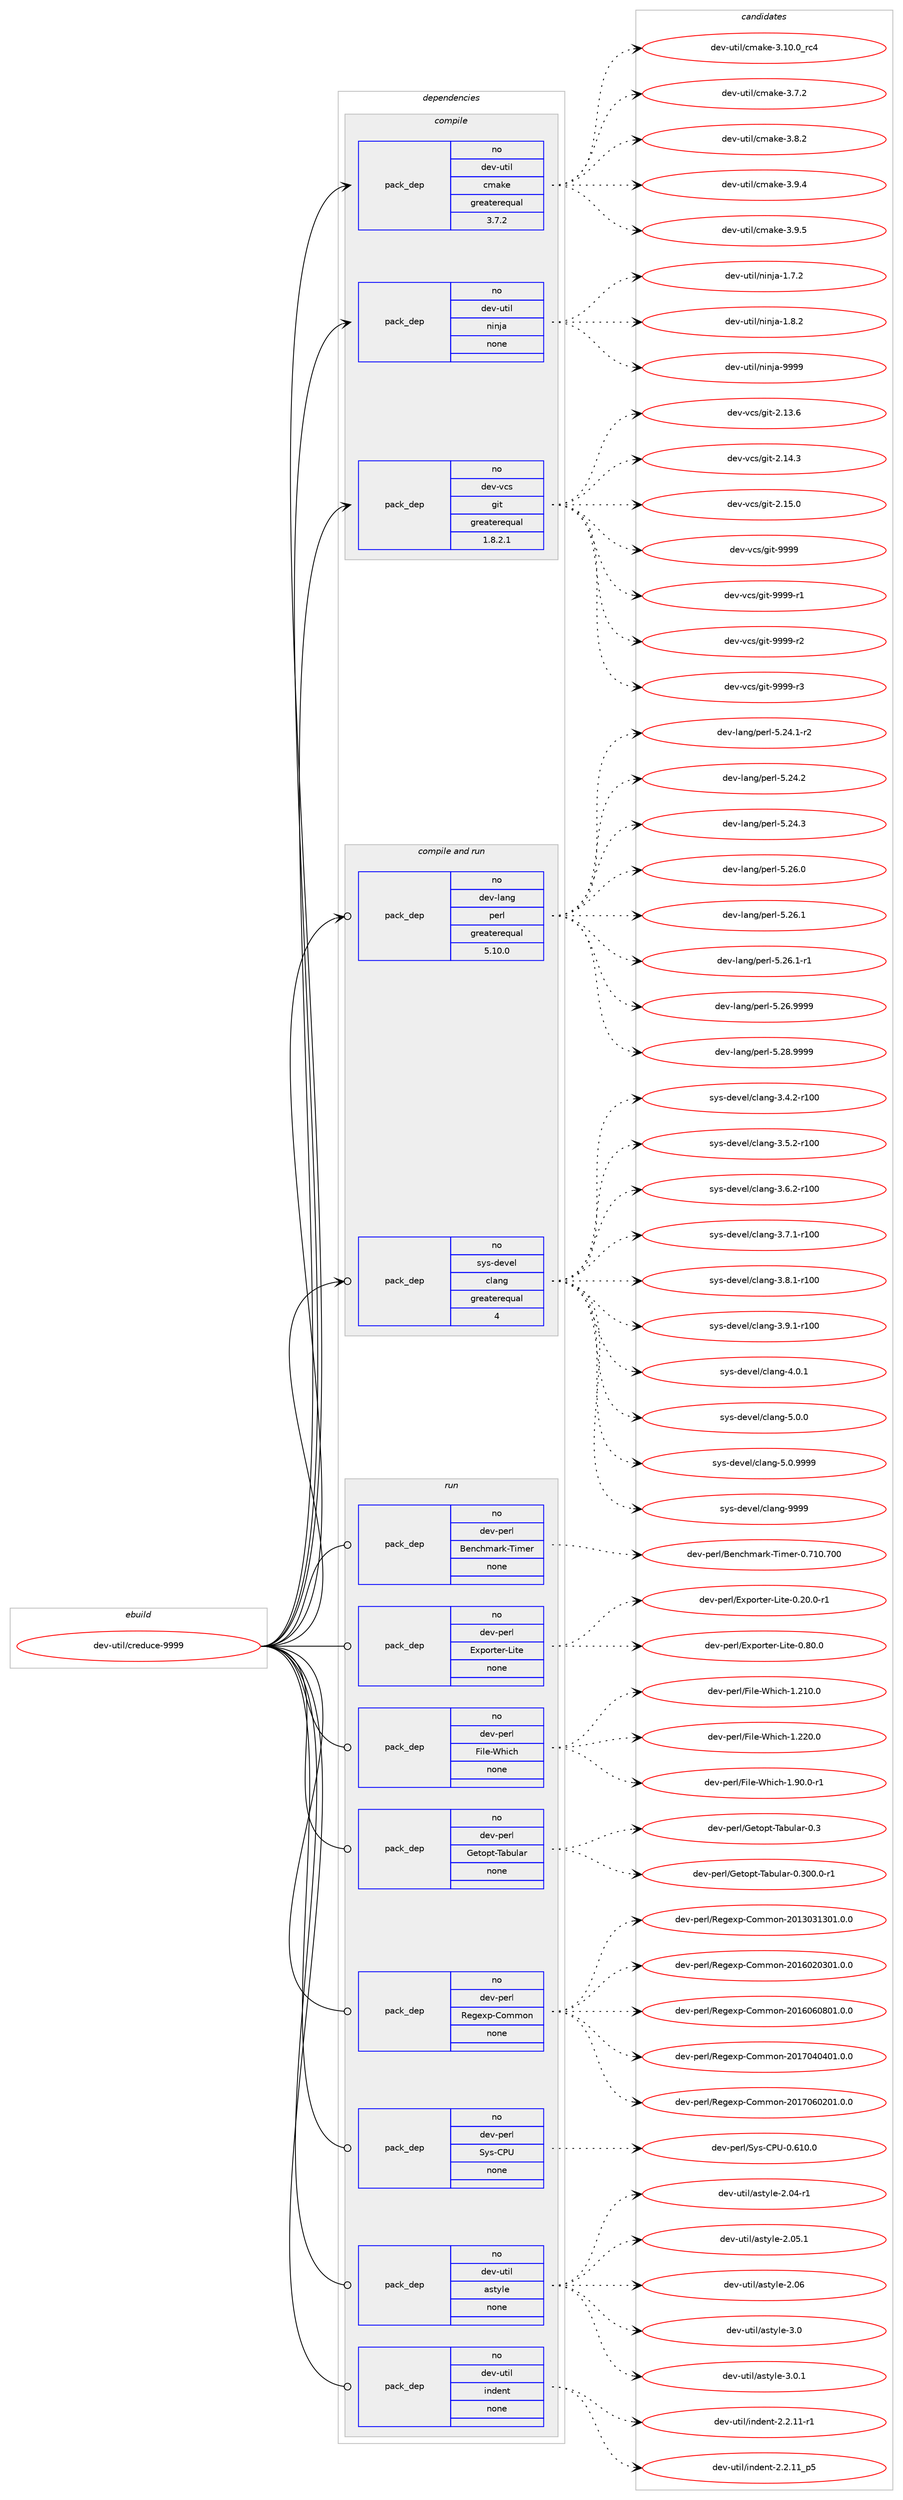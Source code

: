 digraph prolog {

# *************
# Graph options
# *************

newrank=true;
concentrate=true;
compound=true;
graph [rankdir=LR,fontname=Helvetica,fontsize=10,ranksep=1.5];#, ranksep=2.5, nodesep=0.2];
edge  [arrowhead=vee];
node  [fontname=Helvetica,fontsize=10];

# **********
# The ebuild
# **********

subgraph cluster_leftcol {
color=gray;
rank=same;
label=<<i>ebuild</i>>;
id [label="dev-util/creduce-9999", color=red, width=4, href="../dev-util/creduce-9999.svg"];
}

# ****************
# The dependencies
# ****************

subgraph cluster_midcol {
color=gray;
label=<<i>dependencies</i>>;
subgraph cluster_compile {
fillcolor="#eeeeee";
style=filled;
label=<<i>compile</i>>;
subgraph pack201792 {
dependency283665 [label=<<TABLE BORDER="0" CELLBORDER="1" CELLSPACING="0" CELLPADDING="4" WIDTH="220"><TR><TD ROWSPAN="6" CELLPADDING="30">pack_dep</TD></TR><TR><TD WIDTH="110">no</TD></TR><TR><TD>dev-util</TD></TR><TR><TD>cmake</TD></TR><TR><TD>greaterequal</TD></TR><TR><TD>3.7.2</TD></TR></TABLE>>, shape=none, color=blue];
}
id:e -> dependency283665:w [weight=20,style="solid",arrowhead="vee"];
subgraph pack201793 {
dependency283666 [label=<<TABLE BORDER="0" CELLBORDER="1" CELLSPACING="0" CELLPADDING="4" WIDTH="220"><TR><TD ROWSPAN="6" CELLPADDING="30">pack_dep</TD></TR><TR><TD WIDTH="110">no</TD></TR><TR><TD>dev-util</TD></TR><TR><TD>ninja</TD></TR><TR><TD>none</TD></TR><TR><TD></TD></TR></TABLE>>, shape=none, color=blue];
}
id:e -> dependency283666:w [weight=20,style="solid",arrowhead="vee"];
subgraph pack201794 {
dependency283667 [label=<<TABLE BORDER="0" CELLBORDER="1" CELLSPACING="0" CELLPADDING="4" WIDTH="220"><TR><TD ROWSPAN="6" CELLPADDING="30">pack_dep</TD></TR><TR><TD WIDTH="110">no</TD></TR><TR><TD>dev-vcs</TD></TR><TR><TD>git</TD></TR><TR><TD>greaterequal</TD></TR><TR><TD>1.8.2.1</TD></TR></TABLE>>, shape=none, color=blue];
}
id:e -> dependency283667:w [weight=20,style="solid",arrowhead="vee"];
}
subgraph cluster_compileandrun {
fillcolor="#eeeeee";
style=filled;
label=<<i>compile and run</i>>;
subgraph pack201795 {
dependency283668 [label=<<TABLE BORDER="0" CELLBORDER="1" CELLSPACING="0" CELLPADDING="4" WIDTH="220"><TR><TD ROWSPAN="6" CELLPADDING="30">pack_dep</TD></TR><TR><TD WIDTH="110">no</TD></TR><TR><TD>dev-lang</TD></TR><TR><TD>perl</TD></TR><TR><TD>greaterequal</TD></TR><TR><TD>5.10.0</TD></TR></TABLE>>, shape=none, color=blue];
}
id:e -> dependency283668:w [weight=20,style="solid",arrowhead="odotvee"];
subgraph pack201796 {
dependency283669 [label=<<TABLE BORDER="0" CELLBORDER="1" CELLSPACING="0" CELLPADDING="4" WIDTH="220"><TR><TD ROWSPAN="6" CELLPADDING="30">pack_dep</TD></TR><TR><TD WIDTH="110">no</TD></TR><TR><TD>sys-devel</TD></TR><TR><TD>clang</TD></TR><TR><TD>greaterequal</TD></TR><TR><TD>4</TD></TR></TABLE>>, shape=none, color=blue];
}
id:e -> dependency283669:w [weight=20,style="solid",arrowhead="odotvee"];
}
subgraph cluster_run {
fillcolor="#eeeeee";
style=filled;
label=<<i>run</i>>;
subgraph pack201797 {
dependency283670 [label=<<TABLE BORDER="0" CELLBORDER="1" CELLSPACING="0" CELLPADDING="4" WIDTH="220"><TR><TD ROWSPAN="6" CELLPADDING="30">pack_dep</TD></TR><TR><TD WIDTH="110">no</TD></TR><TR><TD>dev-perl</TD></TR><TR><TD>Benchmark-Timer</TD></TR><TR><TD>none</TD></TR><TR><TD></TD></TR></TABLE>>, shape=none, color=blue];
}
id:e -> dependency283670:w [weight=20,style="solid",arrowhead="odot"];
subgraph pack201798 {
dependency283671 [label=<<TABLE BORDER="0" CELLBORDER="1" CELLSPACING="0" CELLPADDING="4" WIDTH="220"><TR><TD ROWSPAN="6" CELLPADDING="30">pack_dep</TD></TR><TR><TD WIDTH="110">no</TD></TR><TR><TD>dev-perl</TD></TR><TR><TD>Exporter-Lite</TD></TR><TR><TD>none</TD></TR><TR><TD></TD></TR></TABLE>>, shape=none, color=blue];
}
id:e -> dependency283671:w [weight=20,style="solid",arrowhead="odot"];
subgraph pack201799 {
dependency283672 [label=<<TABLE BORDER="0" CELLBORDER="1" CELLSPACING="0" CELLPADDING="4" WIDTH="220"><TR><TD ROWSPAN="6" CELLPADDING="30">pack_dep</TD></TR><TR><TD WIDTH="110">no</TD></TR><TR><TD>dev-perl</TD></TR><TR><TD>File-Which</TD></TR><TR><TD>none</TD></TR><TR><TD></TD></TR></TABLE>>, shape=none, color=blue];
}
id:e -> dependency283672:w [weight=20,style="solid",arrowhead="odot"];
subgraph pack201800 {
dependency283673 [label=<<TABLE BORDER="0" CELLBORDER="1" CELLSPACING="0" CELLPADDING="4" WIDTH="220"><TR><TD ROWSPAN="6" CELLPADDING="30">pack_dep</TD></TR><TR><TD WIDTH="110">no</TD></TR><TR><TD>dev-perl</TD></TR><TR><TD>Getopt-Tabular</TD></TR><TR><TD>none</TD></TR><TR><TD></TD></TR></TABLE>>, shape=none, color=blue];
}
id:e -> dependency283673:w [weight=20,style="solid",arrowhead="odot"];
subgraph pack201801 {
dependency283674 [label=<<TABLE BORDER="0" CELLBORDER="1" CELLSPACING="0" CELLPADDING="4" WIDTH="220"><TR><TD ROWSPAN="6" CELLPADDING="30">pack_dep</TD></TR><TR><TD WIDTH="110">no</TD></TR><TR><TD>dev-perl</TD></TR><TR><TD>Regexp-Common</TD></TR><TR><TD>none</TD></TR><TR><TD></TD></TR></TABLE>>, shape=none, color=blue];
}
id:e -> dependency283674:w [weight=20,style="solid",arrowhead="odot"];
subgraph pack201802 {
dependency283675 [label=<<TABLE BORDER="0" CELLBORDER="1" CELLSPACING="0" CELLPADDING="4" WIDTH="220"><TR><TD ROWSPAN="6" CELLPADDING="30">pack_dep</TD></TR><TR><TD WIDTH="110">no</TD></TR><TR><TD>dev-perl</TD></TR><TR><TD>Sys-CPU</TD></TR><TR><TD>none</TD></TR><TR><TD></TD></TR></TABLE>>, shape=none, color=blue];
}
id:e -> dependency283675:w [weight=20,style="solid",arrowhead="odot"];
subgraph pack201803 {
dependency283676 [label=<<TABLE BORDER="0" CELLBORDER="1" CELLSPACING="0" CELLPADDING="4" WIDTH="220"><TR><TD ROWSPAN="6" CELLPADDING="30">pack_dep</TD></TR><TR><TD WIDTH="110">no</TD></TR><TR><TD>dev-util</TD></TR><TR><TD>astyle</TD></TR><TR><TD>none</TD></TR><TR><TD></TD></TR></TABLE>>, shape=none, color=blue];
}
id:e -> dependency283676:w [weight=20,style="solid",arrowhead="odot"];
subgraph pack201804 {
dependency283677 [label=<<TABLE BORDER="0" CELLBORDER="1" CELLSPACING="0" CELLPADDING="4" WIDTH="220"><TR><TD ROWSPAN="6" CELLPADDING="30">pack_dep</TD></TR><TR><TD WIDTH="110">no</TD></TR><TR><TD>dev-util</TD></TR><TR><TD>indent</TD></TR><TR><TD>none</TD></TR><TR><TD></TD></TR></TABLE>>, shape=none, color=blue];
}
id:e -> dependency283677:w [weight=20,style="solid",arrowhead="odot"];
}
}

# **************
# The candidates
# **************

subgraph cluster_choices {
rank=same;
color=gray;
label=<<i>candidates</i>>;

subgraph choice201792 {
color=black;
nodesep=1;
choice1001011184511711610510847991099710710145514649484648951149952 [label="dev-util/cmake-3.10.0_rc4", color=red, width=4,href="../dev-util/cmake-3.10.0_rc4.svg"];
choice10010111845117116105108479910997107101455146554650 [label="dev-util/cmake-3.7.2", color=red, width=4,href="../dev-util/cmake-3.7.2.svg"];
choice10010111845117116105108479910997107101455146564650 [label="dev-util/cmake-3.8.2", color=red, width=4,href="../dev-util/cmake-3.8.2.svg"];
choice10010111845117116105108479910997107101455146574652 [label="dev-util/cmake-3.9.4", color=red, width=4,href="../dev-util/cmake-3.9.4.svg"];
choice10010111845117116105108479910997107101455146574653 [label="dev-util/cmake-3.9.5", color=red, width=4,href="../dev-util/cmake-3.9.5.svg"];
dependency283665:e -> choice1001011184511711610510847991099710710145514649484648951149952:w [style=dotted,weight="100"];
dependency283665:e -> choice10010111845117116105108479910997107101455146554650:w [style=dotted,weight="100"];
dependency283665:e -> choice10010111845117116105108479910997107101455146564650:w [style=dotted,weight="100"];
dependency283665:e -> choice10010111845117116105108479910997107101455146574652:w [style=dotted,weight="100"];
dependency283665:e -> choice10010111845117116105108479910997107101455146574653:w [style=dotted,weight="100"];
}
subgraph choice201793 {
color=black;
nodesep=1;
choice100101118451171161051084711010511010697454946554650 [label="dev-util/ninja-1.7.2", color=red, width=4,href="../dev-util/ninja-1.7.2.svg"];
choice100101118451171161051084711010511010697454946564650 [label="dev-util/ninja-1.8.2", color=red, width=4,href="../dev-util/ninja-1.8.2.svg"];
choice1001011184511711610510847110105110106974557575757 [label="dev-util/ninja-9999", color=red, width=4,href="../dev-util/ninja-9999.svg"];
dependency283666:e -> choice100101118451171161051084711010511010697454946554650:w [style=dotted,weight="100"];
dependency283666:e -> choice100101118451171161051084711010511010697454946564650:w [style=dotted,weight="100"];
dependency283666:e -> choice1001011184511711610510847110105110106974557575757:w [style=dotted,weight="100"];
}
subgraph choice201794 {
color=black;
nodesep=1;
choice10010111845118991154710310511645504649514654 [label="dev-vcs/git-2.13.6", color=red, width=4,href="../dev-vcs/git-2.13.6.svg"];
choice10010111845118991154710310511645504649524651 [label="dev-vcs/git-2.14.3", color=red, width=4,href="../dev-vcs/git-2.14.3.svg"];
choice10010111845118991154710310511645504649534648 [label="dev-vcs/git-2.15.0", color=red, width=4,href="../dev-vcs/git-2.15.0.svg"];
choice1001011184511899115471031051164557575757 [label="dev-vcs/git-9999", color=red, width=4,href="../dev-vcs/git-9999.svg"];
choice10010111845118991154710310511645575757574511449 [label="dev-vcs/git-9999-r1", color=red, width=4,href="../dev-vcs/git-9999-r1.svg"];
choice10010111845118991154710310511645575757574511450 [label="dev-vcs/git-9999-r2", color=red, width=4,href="../dev-vcs/git-9999-r2.svg"];
choice10010111845118991154710310511645575757574511451 [label="dev-vcs/git-9999-r3", color=red, width=4,href="../dev-vcs/git-9999-r3.svg"];
dependency283667:e -> choice10010111845118991154710310511645504649514654:w [style=dotted,weight="100"];
dependency283667:e -> choice10010111845118991154710310511645504649524651:w [style=dotted,weight="100"];
dependency283667:e -> choice10010111845118991154710310511645504649534648:w [style=dotted,weight="100"];
dependency283667:e -> choice1001011184511899115471031051164557575757:w [style=dotted,weight="100"];
dependency283667:e -> choice10010111845118991154710310511645575757574511449:w [style=dotted,weight="100"];
dependency283667:e -> choice10010111845118991154710310511645575757574511450:w [style=dotted,weight="100"];
dependency283667:e -> choice10010111845118991154710310511645575757574511451:w [style=dotted,weight="100"];
}
subgraph choice201795 {
color=black;
nodesep=1;
choice100101118451089711010347112101114108455346505246494511450 [label="dev-lang/perl-5.24.1-r2", color=red, width=4,href="../dev-lang/perl-5.24.1-r2.svg"];
choice10010111845108971101034711210111410845534650524650 [label="dev-lang/perl-5.24.2", color=red, width=4,href="../dev-lang/perl-5.24.2.svg"];
choice10010111845108971101034711210111410845534650524651 [label="dev-lang/perl-5.24.3", color=red, width=4,href="../dev-lang/perl-5.24.3.svg"];
choice10010111845108971101034711210111410845534650544648 [label="dev-lang/perl-5.26.0", color=red, width=4,href="../dev-lang/perl-5.26.0.svg"];
choice10010111845108971101034711210111410845534650544649 [label="dev-lang/perl-5.26.1", color=red, width=4,href="../dev-lang/perl-5.26.1.svg"];
choice100101118451089711010347112101114108455346505446494511449 [label="dev-lang/perl-5.26.1-r1", color=red, width=4,href="../dev-lang/perl-5.26.1-r1.svg"];
choice10010111845108971101034711210111410845534650544657575757 [label="dev-lang/perl-5.26.9999", color=red, width=4,href="../dev-lang/perl-5.26.9999.svg"];
choice10010111845108971101034711210111410845534650564657575757 [label="dev-lang/perl-5.28.9999", color=red, width=4,href="../dev-lang/perl-5.28.9999.svg"];
dependency283668:e -> choice100101118451089711010347112101114108455346505246494511450:w [style=dotted,weight="100"];
dependency283668:e -> choice10010111845108971101034711210111410845534650524650:w [style=dotted,weight="100"];
dependency283668:e -> choice10010111845108971101034711210111410845534650524651:w [style=dotted,weight="100"];
dependency283668:e -> choice10010111845108971101034711210111410845534650544648:w [style=dotted,weight="100"];
dependency283668:e -> choice10010111845108971101034711210111410845534650544649:w [style=dotted,weight="100"];
dependency283668:e -> choice100101118451089711010347112101114108455346505446494511449:w [style=dotted,weight="100"];
dependency283668:e -> choice10010111845108971101034711210111410845534650544657575757:w [style=dotted,weight="100"];
dependency283668:e -> choice10010111845108971101034711210111410845534650564657575757:w [style=dotted,weight="100"];
}
subgraph choice201796 {
color=black;
nodesep=1;
choice1151211154510010111810110847991089711010345514652465045114494848 [label="sys-devel/clang-3.4.2-r100", color=red, width=4,href="../sys-devel/clang-3.4.2-r100.svg"];
choice1151211154510010111810110847991089711010345514653465045114494848 [label="sys-devel/clang-3.5.2-r100", color=red, width=4,href="../sys-devel/clang-3.5.2-r100.svg"];
choice1151211154510010111810110847991089711010345514654465045114494848 [label="sys-devel/clang-3.6.2-r100", color=red, width=4,href="../sys-devel/clang-3.6.2-r100.svg"];
choice1151211154510010111810110847991089711010345514655464945114494848 [label="sys-devel/clang-3.7.1-r100", color=red, width=4,href="../sys-devel/clang-3.7.1-r100.svg"];
choice1151211154510010111810110847991089711010345514656464945114494848 [label="sys-devel/clang-3.8.1-r100", color=red, width=4,href="../sys-devel/clang-3.8.1-r100.svg"];
choice1151211154510010111810110847991089711010345514657464945114494848 [label="sys-devel/clang-3.9.1-r100", color=red, width=4,href="../sys-devel/clang-3.9.1-r100.svg"];
choice11512111545100101118101108479910897110103455246484649 [label="sys-devel/clang-4.0.1", color=red, width=4,href="../sys-devel/clang-4.0.1.svg"];
choice11512111545100101118101108479910897110103455346484648 [label="sys-devel/clang-5.0.0", color=red, width=4,href="../sys-devel/clang-5.0.0.svg"];
choice11512111545100101118101108479910897110103455346484657575757 [label="sys-devel/clang-5.0.9999", color=red, width=4,href="../sys-devel/clang-5.0.9999.svg"];
choice115121115451001011181011084799108971101034557575757 [label="sys-devel/clang-9999", color=red, width=4,href="../sys-devel/clang-9999.svg"];
dependency283669:e -> choice1151211154510010111810110847991089711010345514652465045114494848:w [style=dotted,weight="100"];
dependency283669:e -> choice1151211154510010111810110847991089711010345514653465045114494848:w [style=dotted,weight="100"];
dependency283669:e -> choice1151211154510010111810110847991089711010345514654465045114494848:w [style=dotted,weight="100"];
dependency283669:e -> choice1151211154510010111810110847991089711010345514655464945114494848:w [style=dotted,weight="100"];
dependency283669:e -> choice1151211154510010111810110847991089711010345514656464945114494848:w [style=dotted,weight="100"];
dependency283669:e -> choice1151211154510010111810110847991089711010345514657464945114494848:w [style=dotted,weight="100"];
dependency283669:e -> choice11512111545100101118101108479910897110103455246484649:w [style=dotted,weight="100"];
dependency283669:e -> choice11512111545100101118101108479910897110103455346484648:w [style=dotted,weight="100"];
dependency283669:e -> choice11512111545100101118101108479910897110103455346484657575757:w [style=dotted,weight="100"];
dependency283669:e -> choice115121115451001011181011084799108971101034557575757:w [style=dotted,weight="100"];
}
subgraph choice201797 {
color=black;
nodesep=1;
choice1001011184511210111410847661011109910410997114107458410510910111445484655494846554848 [label="dev-perl/Benchmark-Timer-0.710.700", color=red, width=4,href="../dev-perl/Benchmark-Timer-0.710.700.svg"];
dependency283670:e -> choice1001011184511210111410847661011109910410997114107458410510910111445484655494846554848:w [style=dotted,weight="100"];
}
subgraph choice201798 {
color=black;
nodesep=1;
choice1001011184511210111410847691201121111141161011144576105116101454846504846484511449 [label="dev-perl/Exporter-Lite-0.20.0-r1", color=red, width=4,href="../dev-perl/Exporter-Lite-0.20.0-r1.svg"];
choice100101118451121011141084769120112111114116101114457610511610145484656484648 [label="dev-perl/Exporter-Lite-0.80.0", color=red, width=4,href="../dev-perl/Exporter-Lite-0.80.0.svg"];
dependency283671:e -> choice1001011184511210111410847691201121111141161011144576105116101454846504846484511449:w [style=dotted,weight="100"];
dependency283671:e -> choice100101118451121011141084769120112111114116101114457610511610145484656484648:w [style=dotted,weight="100"];
}
subgraph choice201799 {
color=black;
nodesep=1;
choice1001011184511210111410847701051081014587104105991044549465049484648 [label="dev-perl/File-Which-1.210.0", color=red, width=4,href="../dev-perl/File-Which-1.210.0.svg"];
choice1001011184511210111410847701051081014587104105991044549465050484648 [label="dev-perl/File-Which-1.220.0", color=red, width=4,href="../dev-perl/File-Which-1.220.0.svg"];
choice100101118451121011141084770105108101458710410599104454946574846484511449 [label="dev-perl/File-Which-1.90.0-r1", color=red, width=4,href="../dev-perl/File-Which-1.90.0-r1.svg"];
dependency283672:e -> choice1001011184511210111410847701051081014587104105991044549465049484648:w [style=dotted,weight="100"];
dependency283672:e -> choice1001011184511210111410847701051081014587104105991044549465050484648:w [style=dotted,weight="100"];
dependency283672:e -> choice100101118451121011141084770105108101458710410599104454946574846484511449:w [style=dotted,weight="100"];
}
subgraph choice201800 {
color=black;
nodesep=1;
choice100101118451121011141084771101116111112116458497981171089711445484651 [label="dev-perl/Getopt-Tabular-0.3", color=red, width=4,href="../dev-perl/Getopt-Tabular-0.3.svg"];
choice100101118451121011141084771101116111112116458497981171089711445484651484846484511449 [label="dev-perl/Getopt-Tabular-0.300.0-r1", color=red, width=4,href="../dev-perl/Getopt-Tabular-0.300.0-r1.svg"];
dependency283673:e -> choice100101118451121011141084771101116111112116458497981171089711445484651:w [style=dotted,weight="100"];
dependency283673:e -> choice100101118451121011141084771101116111112116458497981171089711445484651484846484511449:w [style=dotted,weight="100"];
}
subgraph choice201801 {
color=black;
nodesep=1;
choice1001011184511210111410847821011031011201124567111109109111110455048495148514951484946484648 [label="dev-perl/Regexp-Common-2013031301.0.0", color=red, width=4,href="../dev-perl/Regexp-Common-2013031301.0.0.svg"];
choice1001011184511210111410847821011031011201124567111109109111110455048495448504851484946484648 [label="dev-perl/Regexp-Common-2016020301.0.0", color=red, width=4,href="../dev-perl/Regexp-Common-2016020301.0.0.svg"];
choice1001011184511210111410847821011031011201124567111109109111110455048495448544856484946484648 [label="dev-perl/Regexp-Common-2016060801.0.0", color=red, width=4,href="../dev-perl/Regexp-Common-2016060801.0.0.svg"];
choice1001011184511210111410847821011031011201124567111109109111110455048495548524852484946484648 [label="dev-perl/Regexp-Common-2017040401.0.0", color=red, width=4,href="../dev-perl/Regexp-Common-2017040401.0.0.svg"];
choice1001011184511210111410847821011031011201124567111109109111110455048495548544850484946484648 [label="dev-perl/Regexp-Common-2017060201.0.0", color=red, width=4,href="../dev-perl/Regexp-Common-2017060201.0.0.svg"];
dependency283674:e -> choice1001011184511210111410847821011031011201124567111109109111110455048495148514951484946484648:w [style=dotted,weight="100"];
dependency283674:e -> choice1001011184511210111410847821011031011201124567111109109111110455048495448504851484946484648:w [style=dotted,weight="100"];
dependency283674:e -> choice1001011184511210111410847821011031011201124567111109109111110455048495448544856484946484648:w [style=dotted,weight="100"];
dependency283674:e -> choice1001011184511210111410847821011031011201124567111109109111110455048495548524852484946484648:w [style=dotted,weight="100"];
dependency283674:e -> choice1001011184511210111410847821011031011201124567111109109111110455048495548544850484946484648:w [style=dotted,weight="100"];
}
subgraph choice201802 {
color=black;
nodesep=1;
choice100101118451121011141084783121115456780854548465449484648 [label="dev-perl/Sys-CPU-0.610.0", color=red, width=4,href="../dev-perl/Sys-CPU-0.610.0.svg"];
dependency283675:e -> choice100101118451121011141084783121115456780854548465449484648:w [style=dotted,weight="100"];
}
subgraph choice201803 {
color=black;
nodesep=1;
choice10010111845117116105108479711511612110810145504648524511449 [label="dev-util/astyle-2.04-r1", color=red, width=4,href="../dev-util/astyle-2.04-r1.svg"];
choice10010111845117116105108479711511612110810145504648534649 [label="dev-util/astyle-2.05.1", color=red, width=4,href="../dev-util/astyle-2.05.1.svg"];
choice1001011184511711610510847971151161211081014550464854 [label="dev-util/astyle-2.06", color=red, width=4,href="../dev-util/astyle-2.06.svg"];
choice10010111845117116105108479711511612110810145514648 [label="dev-util/astyle-3.0", color=red, width=4,href="../dev-util/astyle-3.0.svg"];
choice100101118451171161051084797115116121108101455146484649 [label="dev-util/astyle-3.0.1", color=red, width=4,href="../dev-util/astyle-3.0.1.svg"];
dependency283676:e -> choice10010111845117116105108479711511612110810145504648524511449:w [style=dotted,weight="100"];
dependency283676:e -> choice10010111845117116105108479711511612110810145504648534649:w [style=dotted,weight="100"];
dependency283676:e -> choice1001011184511711610510847971151161211081014550464854:w [style=dotted,weight="100"];
dependency283676:e -> choice10010111845117116105108479711511612110810145514648:w [style=dotted,weight="100"];
dependency283676:e -> choice100101118451171161051084797115116121108101455146484649:w [style=dotted,weight="100"];
}
subgraph choice201804 {
color=black;
nodesep=1;
choice1001011184511711610510847105110100101110116455046504649494511449 [label="dev-util/indent-2.2.11-r1", color=red, width=4,href="../dev-util/indent-2.2.11-r1.svg"];
choice1001011184511711610510847105110100101110116455046504649499511253 [label="dev-util/indent-2.2.11_p5", color=red, width=4,href="../dev-util/indent-2.2.11_p5.svg"];
dependency283677:e -> choice1001011184511711610510847105110100101110116455046504649494511449:w [style=dotted,weight="100"];
dependency283677:e -> choice1001011184511711610510847105110100101110116455046504649499511253:w [style=dotted,weight="100"];
}
}

}
